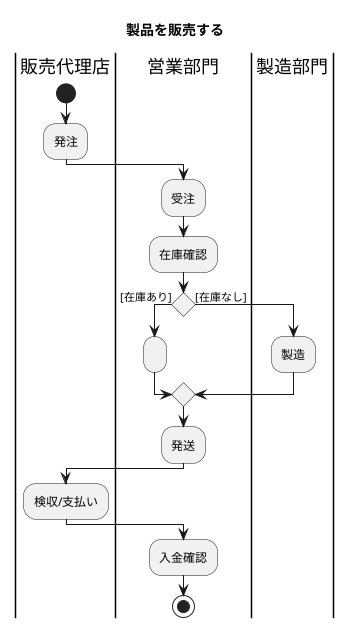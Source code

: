 @startuml 製造アクティビティ図
title 製品を販売する
|販売代理店|
start
:発注;
|営業部門|
:受注;
:在庫確認;
if () is ([在庫あり]) then
:;

else ([在庫なし])
|製造部門|
:製造;
|営業部門|
endif

:発送;
|販売代理店|
:検収/支払い;
|営業部門|
:入金確認;
stop
@enduml